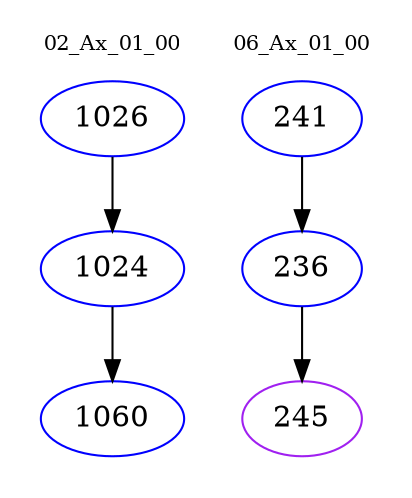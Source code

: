 digraph{
subgraph cluster_0 {
color = white
label = "02_Ax_01_00";
fontsize=10;
T0_1026 [label="1026", color="blue"]
T0_1026 -> T0_1024 [color="black"]
T0_1024 [label="1024", color="blue"]
T0_1024 -> T0_1060 [color="black"]
T0_1060 [label="1060", color="blue"]
}
subgraph cluster_1 {
color = white
label = "06_Ax_01_00";
fontsize=10;
T1_241 [label="241", color="blue"]
T1_241 -> T1_236 [color="black"]
T1_236 [label="236", color="blue"]
T1_236 -> T1_245 [color="black"]
T1_245 [label="245", color="purple"]
}
}
